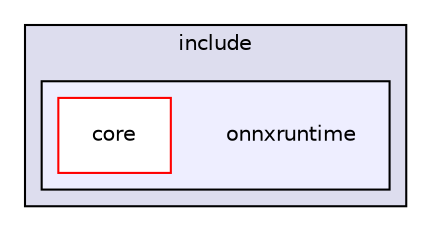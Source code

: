 digraph "onnxruntime/include/onnxruntime" {
  compound=true
  node [ fontsize="10", fontname="Helvetica"];
  edge [ labelfontsize="10", labelfontname="Helvetica"];
  subgraph clusterdir_f44f875884e6b767c5658db22ccaab42 {
    graph [ bgcolor="#ddddee", pencolor="black", label="include" fontname="Helvetica", fontsize="10", URL="dir_f44f875884e6b767c5658db22ccaab42.html"]
  subgraph clusterdir_d6e79b97d95370e0e9b61c930d6d50a9 {
    graph [ bgcolor="#eeeeff", pencolor="black", label="" URL="dir_d6e79b97d95370e0e9b61c930d6d50a9.html"];
    dir_d6e79b97d95370e0e9b61c930d6d50a9 [shape=plaintext label="onnxruntime"];
    dir_48a215034096b7d38d25d28d3b6122be [shape=box label="core" color="red" fillcolor="white" style="filled" URL="dir_48a215034096b7d38d25d28d3b6122be.html"];
  }
  }
}
